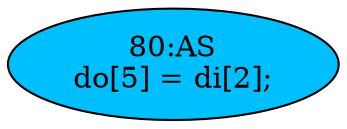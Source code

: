 strict digraph "" {
	node [label="\N"];
	"80:AS"	 [ast="<pyverilog.vparser.ast.Assign object at 0x7fa560c83450>",
		def_var="['do']",
		fillcolor=deepskyblue,
		label="80:AS
do[5] = di[2];",
		statements="[]",
		style=filled,
		typ=Assign,
		use_var="['di']"];
}
